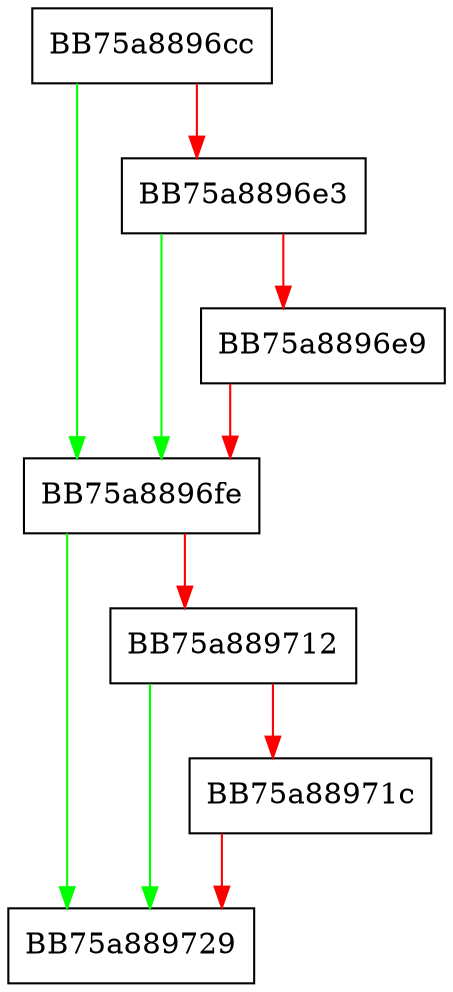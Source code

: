 digraph notifyNewEngineLoaded {
  node [shape="box"];
  graph [splines=ortho];
  BB75a8896cc -> BB75a8896fe [color="green"];
  BB75a8896cc -> BB75a8896e3 [color="red"];
  BB75a8896e3 -> BB75a8896fe [color="green"];
  BB75a8896e3 -> BB75a8896e9 [color="red"];
  BB75a8896e9 -> BB75a8896fe [color="red"];
  BB75a8896fe -> BB75a889729 [color="green"];
  BB75a8896fe -> BB75a889712 [color="red"];
  BB75a889712 -> BB75a889729 [color="green"];
  BB75a889712 -> BB75a88971c [color="red"];
  BB75a88971c -> BB75a889729 [color="red"];
}